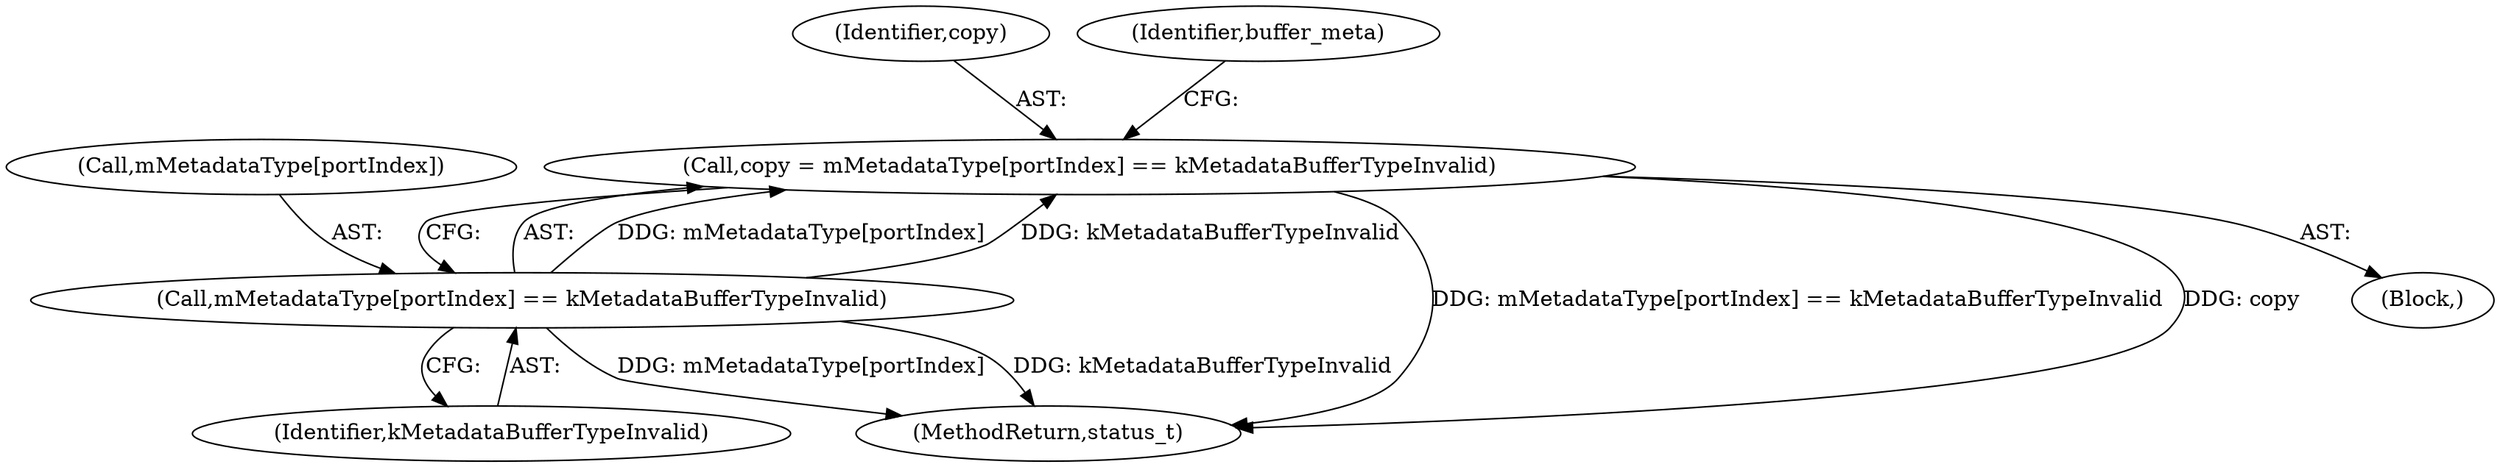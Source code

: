 digraph "0_Android_0f177948ae2640bfe4d70f8e4248e106406b3b0a_5@API" {
"1000137" [label="(Call,copy = mMetadataType[portIndex] == kMetadataBufferTypeInvalid)"];
"1000139" [label="(Call,mMetadataType[portIndex] == kMetadataBufferTypeInvalid)"];
"1000138" [label="(Identifier,copy)"];
"1000139" [label="(Call,mMetadataType[portIndex] == kMetadataBufferTypeInvalid)"];
"1000109" [label="(Block,)"];
"1000146" [label="(Identifier,buffer_meta)"];
"1000235" [label="(MethodReturn,status_t)"];
"1000143" [label="(Identifier,kMetadataBufferTypeInvalid)"];
"1000137" [label="(Call,copy = mMetadataType[portIndex] == kMetadataBufferTypeInvalid)"];
"1000140" [label="(Call,mMetadataType[portIndex])"];
"1000137" -> "1000109"  [label="AST: "];
"1000137" -> "1000139"  [label="CFG: "];
"1000138" -> "1000137"  [label="AST: "];
"1000139" -> "1000137"  [label="AST: "];
"1000146" -> "1000137"  [label="CFG: "];
"1000137" -> "1000235"  [label="DDG: mMetadataType[portIndex] == kMetadataBufferTypeInvalid"];
"1000137" -> "1000235"  [label="DDG: copy"];
"1000139" -> "1000137"  [label="DDG: mMetadataType[portIndex]"];
"1000139" -> "1000137"  [label="DDG: kMetadataBufferTypeInvalid"];
"1000139" -> "1000143"  [label="CFG: "];
"1000140" -> "1000139"  [label="AST: "];
"1000143" -> "1000139"  [label="AST: "];
"1000139" -> "1000235"  [label="DDG: mMetadataType[portIndex]"];
"1000139" -> "1000235"  [label="DDG: kMetadataBufferTypeInvalid"];
}

